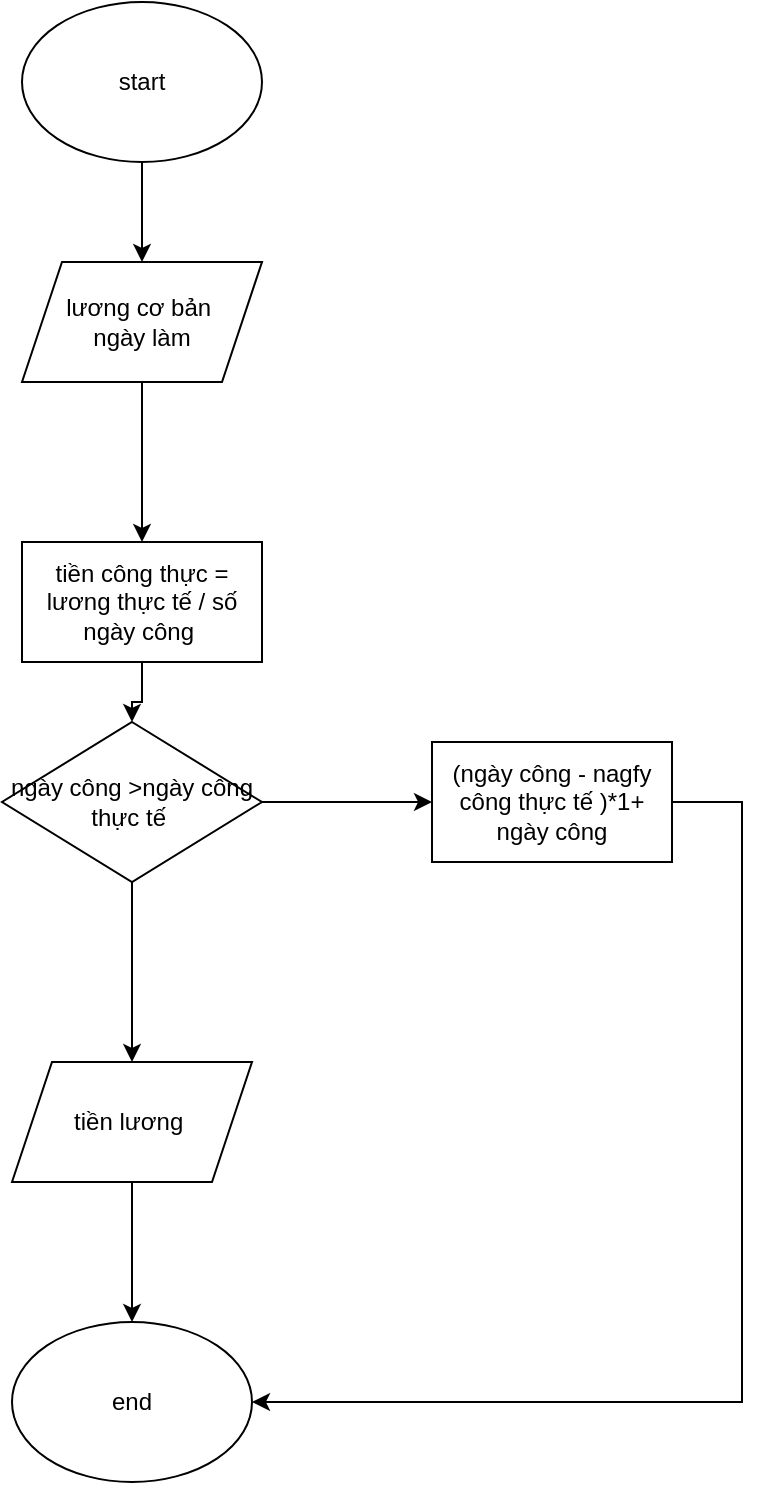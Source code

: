 <mxfile version="22.0.3" type="device">
  <diagram name="Trang-1" id="s8rzBeUtJQtMKifFfo53">
    <mxGraphModel dx="1028" dy="673" grid="1" gridSize="10" guides="1" tooltips="1" connect="1" arrows="1" fold="1" page="1" pageScale="1" pageWidth="1169" pageHeight="1654" math="0" shadow="0">
      <root>
        <mxCell id="0" />
        <mxCell id="1" parent="0" />
        <mxCell id="lMN1IS2ueBsfVYDx3VOf-3" value="" style="edgeStyle=orthogonalEdgeStyle;rounded=0;orthogonalLoop=1;jettySize=auto;html=1;" edge="1" parent="1" source="lMN1IS2ueBsfVYDx3VOf-1" target="lMN1IS2ueBsfVYDx3VOf-2">
          <mxGeometry relative="1" as="geometry" />
        </mxCell>
        <mxCell id="lMN1IS2ueBsfVYDx3VOf-1" value="start&lt;br&gt;" style="ellipse;whiteSpace=wrap;html=1;" vertex="1" parent="1">
          <mxGeometry x="310" y="120" width="120" height="80" as="geometry" />
        </mxCell>
        <mxCell id="lMN1IS2ueBsfVYDx3VOf-5" value="" style="edgeStyle=orthogonalEdgeStyle;rounded=0;orthogonalLoop=1;jettySize=auto;html=1;" edge="1" parent="1" source="lMN1IS2ueBsfVYDx3VOf-2" target="lMN1IS2ueBsfVYDx3VOf-4">
          <mxGeometry relative="1" as="geometry" />
        </mxCell>
        <mxCell id="lMN1IS2ueBsfVYDx3VOf-2" value="lương cơ bản&amp;nbsp;&lt;br&gt;ngày làm&lt;br&gt;" style="shape=parallelogram;perimeter=parallelogramPerimeter;whiteSpace=wrap;html=1;fixedSize=1;" vertex="1" parent="1">
          <mxGeometry x="310" y="250" width="120" height="60" as="geometry" />
        </mxCell>
        <mxCell id="lMN1IS2ueBsfVYDx3VOf-9" value="" style="edgeStyle=orthogonalEdgeStyle;rounded=0;orthogonalLoop=1;jettySize=auto;html=1;" edge="1" parent="1" source="lMN1IS2ueBsfVYDx3VOf-4" target="lMN1IS2ueBsfVYDx3VOf-6">
          <mxGeometry relative="1" as="geometry" />
        </mxCell>
        <mxCell id="lMN1IS2ueBsfVYDx3VOf-4" value="tiền công thực = lương thực tế / số ngày công&amp;nbsp;" style="whiteSpace=wrap;html=1;" vertex="1" parent="1">
          <mxGeometry x="310" y="390" width="120" height="60" as="geometry" />
        </mxCell>
        <mxCell id="lMN1IS2ueBsfVYDx3VOf-8" value="" style="edgeStyle=orthogonalEdgeStyle;rounded=0;orthogonalLoop=1;jettySize=auto;html=1;" edge="1" parent="1" source="lMN1IS2ueBsfVYDx3VOf-6" target="lMN1IS2ueBsfVYDx3VOf-7">
          <mxGeometry relative="1" as="geometry" />
        </mxCell>
        <mxCell id="lMN1IS2ueBsfVYDx3VOf-11" value="" style="edgeStyle=orthogonalEdgeStyle;rounded=0;orthogonalLoop=1;jettySize=auto;html=1;" edge="1" parent="1" source="lMN1IS2ueBsfVYDx3VOf-6" target="lMN1IS2ueBsfVYDx3VOf-10">
          <mxGeometry relative="1" as="geometry" />
        </mxCell>
        <mxCell id="lMN1IS2ueBsfVYDx3VOf-6" value="ngày công &amp;gt;ngày công thực tế&amp;nbsp;" style="rhombus;whiteSpace=wrap;html=1;" vertex="1" parent="1">
          <mxGeometry x="300" y="480" width="130" height="80" as="geometry" />
        </mxCell>
        <mxCell id="lMN1IS2ueBsfVYDx3VOf-14" style="edgeStyle=orthogonalEdgeStyle;rounded=0;orthogonalLoop=1;jettySize=auto;html=1;entryX=1;entryY=0.5;entryDx=0;entryDy=0;" edge="1" parent="1" source="lMN1IS2ueBsfVYDx3VOf-7" target="lMN1IS2ueBsfVYDx3VOf-12">
          <mxGeometry relative="1" as="geometry">
            <Array as="points">
              <mxPoint x="670" y="520" />
              <mxPoint x="670" y="820" />
            </Array>
          </mxGeometry>
        </mxCell>
        <mxCell id="lMN1IS2ueBsfVYDx3VOf-7" value="(ngày công - nagfy công thực tế )*1+ ngày công" style="whiteSpace=wrap;html=1;" vertex="1" parent="1">
          <mxGeometry x="515" y="490" width="120" height="60" as="geometry" />
        </mxCell>
        <mxCell id="lMN1IS2ueBsfVYDx3VOf-13" value="" style="edgeStyle=orthogonalEdgeStyle;rounded=0;orthogonalLoop=1;jettySize=auto;html=1;" edge="1" parent="1" source="lMN1IS2ueBsfVYDx3VOf-10" target="lMN1IS2ueBsfVYDx3VOf-12">
          <mxGeometry relative="1" as="geometry" />
        </mxCell>
        <mxCell id="lMN1IS2ueBsfVYDx3VOf-10" value="tiền lương&amp;nbsp;" style="shape=parallelogram;perimeter=parallelogramPerimeter;whiteSpace=wrap;html=1;fixedSize=1;" vertex="1" parent="1">
          <mxGeometry x="305" y="650" width="120" height="60" as="geometry" />
        </mxCell>
        <mxCell id="lMN1IS2ueBsfVYDx3VOf-12" value="end" style="ellipse;whiteSpace=wrap;html=1;" vertex="1" parent="1">
          <mxGeometry x="305" y="780" width="120" height="80" as="geometry" />
        </mxCell>
      </root>
    </mxGraphModel>
  </diagram>
</mxfile>
